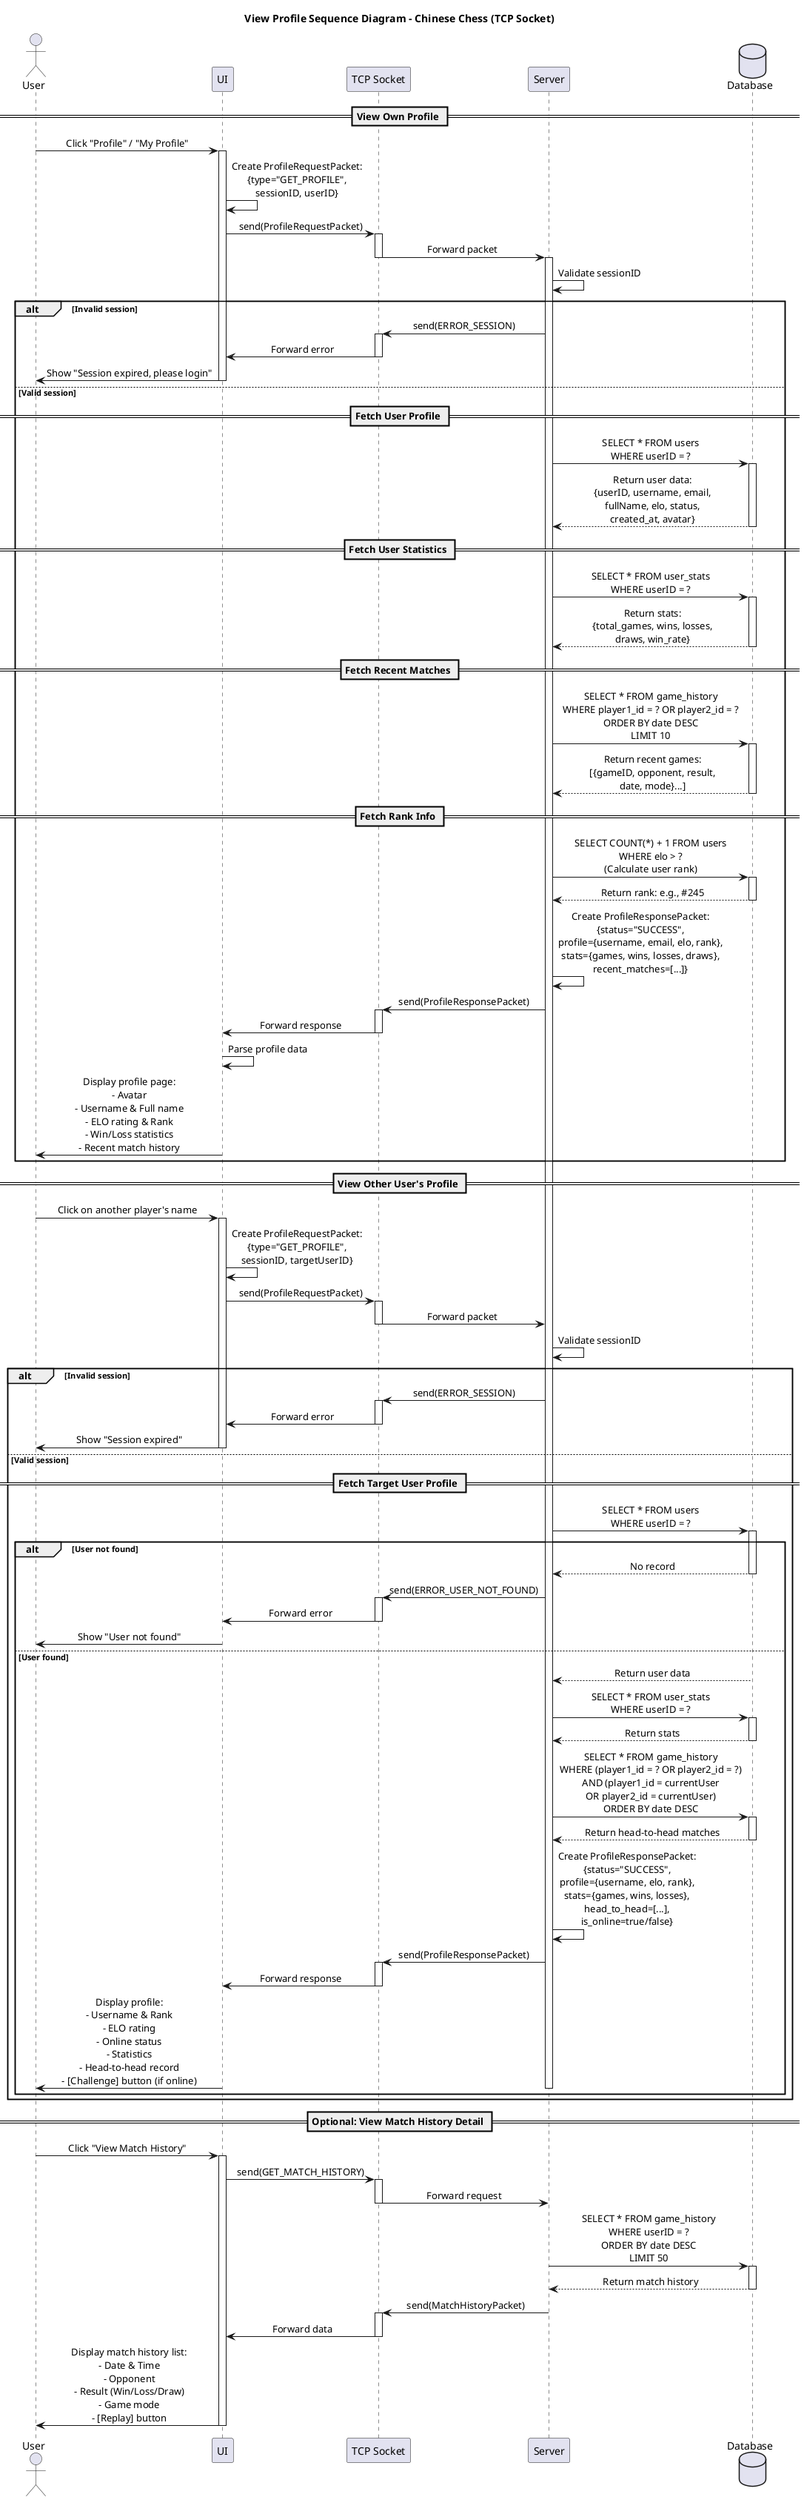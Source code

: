 @startuml
title View Profile Sequence Diagram - Chinese Chess (TCP Socket)

skinparam sequenceMessageAlign center
skinparam responseMessageBelowArrow true

actor User
participant "UI" as UI
participant "TCP Socket" as Socket
participant "Server" as Server
database "Database" as DB

== View Own Profile ==
User -> UI: Click "Profile" / "My Profile"
activate UI

UI -> UI: Create ProfileRequestPacket:\n{type="GET_PROFILE",\nsessionID, userID}

UI -> Socket: send(ProfileRequestPacket)
activate Socket
Socket -> Server: Forward packet
deactivate Socket
activate Server

Server -> Server: Validate sessionID

alt Invalid session
    Server -> Socket: send(ERROR_SESSION)
    activate Socket
    Socket -> UI: Forward error
    deactivate Socket
    UI -> User: Show "Session expired, please login"
    deactivate UI
    
else Valid session
    == Fetch User Profile ==
    Server -> DB: SELECT * FROM users\nWHERE userID = ?
    activate DB
    DB --> Server: Return user data:\n{userID, username, email,\nfullName, elo, status,\ncreated_at, avatar}
    deactivate DB
    
    == Fetch User Statistics ==
    Server -> DB: SELECT * FROM user_stats\nWHERE userID = ?
    activate DB
    DB --> Server: Return stats:\n{total_games, wins, losses,\ndraws, win_rate}
    deactivate DB
    
    == Fetch Recent Matches ==
    Server -> DB: SELECT * FROM game_history\nWHERE player1_id = ? OR player2_id = ?\nORDER BY date DESC\nLIMIT 10
    activate DB
    DB --> Server: Return recent games:\n[{gameID, opponent, result,\ndate, mode}...]
    deactivate DB
    
    == Fetch Rank Info ==
    Server -> DB: SELECT COUNT(*) + 1 FROM users\nWHERE elo > ?\n(Calculate user rank)
    activate DB
    DB --> Server: Return rank: e.g., #245
    deactivate DB
    
    Server -> Server: Create ProfileResponsePacket:\n{status="SUCCESS",\nprofile={username, email, elo, rank},\nstats={games, wins, losses, draws},\nrecent_matches=[...]}
    
    Server -> Socket: send(ProfileResponsePacket)
    activate Socket
    Socket -> UI: Forward response
    deactivate Socket
    
    UI -> UI: Parse profile data
    UI -> User: Display profile page:\n- Avatar\n- Username & Full name\n- ELO rating & Rank\n- Win/Loss statistics\n- Recent match history
    deactivate UI
end

== View Other User's Profile ==
User -> UI: Click on another player's name
activate UI

UI -> UI: Create ProfileRequestPacket:\n{type="GET_PROFILE",\nsessionID, targetUserID}

UI -> Socket: send(ProfileRequestPacket)
activate Socket
Socket -> Server: Forward packet
deactivate Socket

Server -> Server: Validate sessionID

alt Invalid session
    Server -> Socket: send(ERROR_SESSION)
    activate Socket
    Socket -> UI: Forward error
    deactivate Socket
    UI -> User: Show "Session expired"
    deactivate UI
    
else Valid session
    == Fetch Target User Profile ==
    Server -> DB: SELECT * FROM users\nWHERE userID = ?
    activate DB
    
    alt User not found
        DB --> Server: No record
        deactivate DB
        
        Server -> Socket: send(ERROR_USER_NOT_FOUND)
        activate Socket
        Socket -> UI: Forward error
        deactivate Socket
        
        UI -> User: Show "User not found"
        
    else User found
        DB --> Server: Return user data
        deactivate DB
        
        Server -> DB: SELECT * FROM user_stats\nWHERE userID = ?
        activate DB
        DB --> Server: Return stats
        deactivate DB
        
        Server -> DB: SELECT * FROM game_history\nWHERE (player1_id = ? OR player2_id = ?)\nAND (player1_id = currentUser\nOR player2_id = currentUser)\nORDER BY date DESC
        activate DB
        DB --> Server: Return head-to-head matches
        deactivate DB
        
        Server -> Server: Create ProfileResponsePacket:\n{status="SUCCESS",\nprofile={username, elo, rank},\nstats={games, wins, losses},\nhead_to_head=[...],\nis_online=true/false}
        
        Server -> Socket: send(ProfileResponsePacket)
        activate Socket
        Socket -> UI: Forward response
        deactivate Socket
        
        UI -> User: Display profile:\n- Username & Rank\n- ELO rating\n- Online status\n- Statistics\n- Head-to-head record\n- [Challenge] button (if online)
        deactivate UI
        deactivate Server
    end
end

== Optional: View Match History Detail ==
User -> UI: Click "View Match History"
activate UI

UI -> Socket: send(GET_MATCH_HISTORY)
activate Socket
Socket -> Server: Forward request
deactivate Socket

Server -> DB: SELECT * FROM game_history\nWHERE userID = ?\nORDER BY date DESC\nLIMIT 50
activate DB
DB --> Server: Return match history
deactivate DB

Server -> Socket: send(MatchHistoryPacket)
activate Socket
Socket -> UI: Forward data
deactivate Socket

UI -> User: Display match history list:\n- Date & Time\n- Opponent\n- Result (Win/Loss/Draw)\n- Game mode\n- [Replay] button
deactivate UI
deactivate Server

@enduml